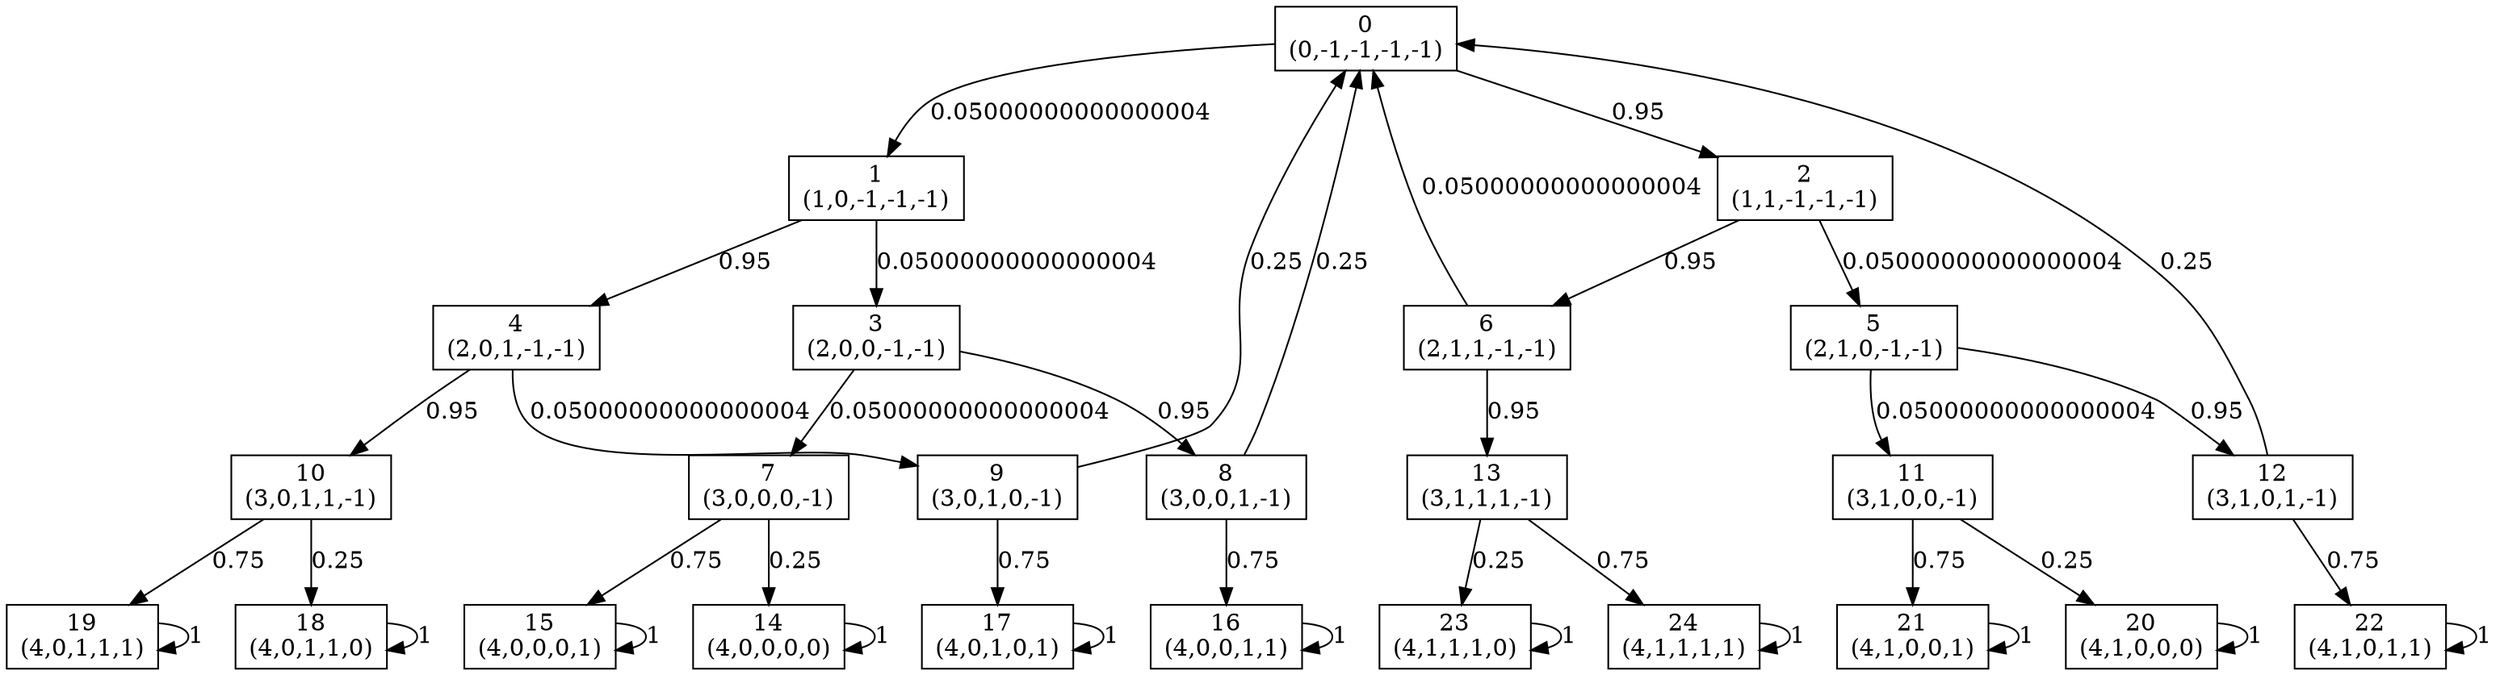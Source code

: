 digraph P {
node [shape=box];
0 -> 1 [ label="0.05000000000000004" ];
0 -> 2 [ label="0.95" ];
1 -> 3 [ label="0.05000000000000004" ];
1 -> 4 [ label="0.95" ];
2 -> 5 [ label="0.05000000000000004" ];
2 -> 6 [ label="0.95" ];
3 -> 7 [ label="0.05000000000000004" ];
3 -> 8 [ label="0.95" ];
4 -> 9 [ label="0.05000000000000004" ];
4 -> 10 [ label="0.95" ];
5 -> 11 [ label="0.05000000000000004" ];
5 -> 12 [ label="0.95" ];
6 -> 0 [ label="0.05000000000000004" ];
6 -> 13 [ label="0.95" ];
7 -> 14 [ label="0.25" ];
7 -> 15 [ label="0.75" ];
8 -> 0 [ label="0.25" ];
8 -> 16 [ label="0.75" ];
9 -> 0 [ label="0.25" ];
9 -> 17 [ label="0.75" ];
10 -> 18 [ label="0.25" ];
10 -> 19 [ label="0.75" ];
11 -> 20 [ label="0.25" ];
11 -> 21 [ label="0.75" ];
12 -> 0 [ label="0.25" ];
12 -> 22 [ label="0.75" ];
13 -> 23 [ label="0.25" ];
13 -> 24 [ label="0.75" ];
14 -> 14 [ label="1" ];
15 -> 15 [ label="1" ];
16 -> 16 [ label="1" ];
17 -> 17 [ label="1" ];
18 -> 18 [ label="1" ];
19 -> 19 [ label="1" ];
20 -> 20 [ label="1" ];
21 -> 21 [ label="1" ];
22 -> 22 [ label="1" ];
23 -> 23 [ label="1" ];
24 -> 24 [ label="1" ];
0 [label="0\n(0,-1,-1,-1,-1)"];
1 [label="1\n(1,0,-1,-1,-1)"];
2 [label="2\n(1,1,-1,-1,-1)"];
3 [label="3\n(2,0,0,-1,-1)"];
4 [label="4\n(2,0,1,-1,-1)"];
5 [label="5\n(2,1,0,-1,-1)"];
6 [label="6\n(2,1,1,-1,-1)"];
7 [label="7\n(3,0,0,0,-1)"];
8 [label="8\n(3,0,0,1,-1)"];
9 [label="9\n(3,0,1,0,-1)"];
10 [label="10\n(3,0,1,1,-1)"];
11 [label="11\n(3,1,0,0,-1)"];
12 [label="12\n(3,1,0,1,-1)"];
13 [label="13\n(3,1,1,1,-1)"];
14 [label="14\n(4,0,0,0,0)"];
15 [label="15\n(4,0,0,0,1)"];
16 [label="16\n(4,0,0,1,1)"];
17 [label="17\n(4,0,1,0,1)"];
18 [label="18\n(4,0,1,1,0)"];
19 [label="19\n(4,0,1,1,1)"];
20 [label="20\n(4,1,0,0,0)"];
21 [label="21\n(4,1,0,0,1)"];
22 [label="22\n(4,1,0,1,1)"];
23 [label="23\n(4,1,1,1,0)"];
24 [label="24\n(4,1,1,1,1)"];
}
